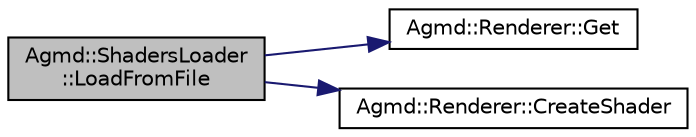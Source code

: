 digraph "Agmd::ShadersLoader::LoadFromFile"
{
  edge [fontname="Helvetica",fontsize="10",labelfontname="Helvetica",labelfontsize="10"];
  node [fontname="Helvetica",fontsize="10",shape=record];
  rankdir="LR";
  Node1 [label="Agmd::ShadersLoader\l::LoadFromFile",height=0.2,width=0.4,color="black", fillcolor="grey75", style="filled" fontcolor="black"];
  Node1 -> Node2 [color="midnightblue",fontsize="10",style="solid",fontname="Helvetica"];
  Node2 [label="Agmd::Renderer::Get",height=0.2,width=0.4,color="black", fillcolor="white", style="filled",URL="$class_agmd_1_1_renderer.html#a67e06733ccca8b2d044a1ec026168e3d"];
  Node1 -> Node3 [color="midnightblue",fontsize="10",style="solid",fontname="Helvetica"];
  Node3 [label="Agmd::Renderer::CreateShader",height=0.2,width=0.4,color="black", fillcolor="white", style="filled",URL="$class_agmd_1_1_renderer.html#adc11a825808841494921c946ec40903d"];
}
